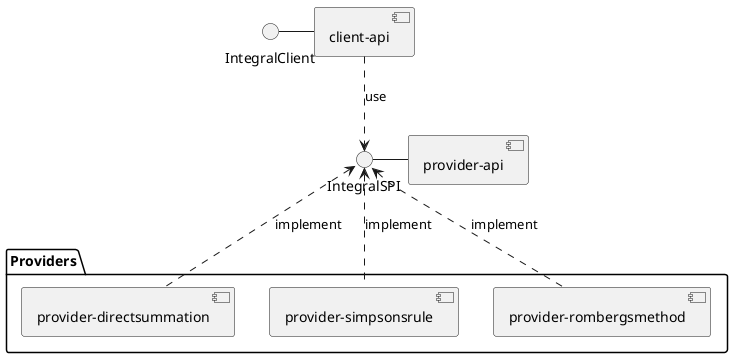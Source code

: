 @startuml

interface "IntegralSPI" as SPI
interface "IntegralClient" as CLIENT

SPI - [provider-api]
CLIENT - [client-api]

[client-api] ..> SPI : use

package "Providers" {
  [provider-directsummation] .up.> SPI : implement
  [provider-simpsonsrule] .up.> SPI : implement
  [provider-rombergsmethod] .up.> SPI : implement
}

@enduml
